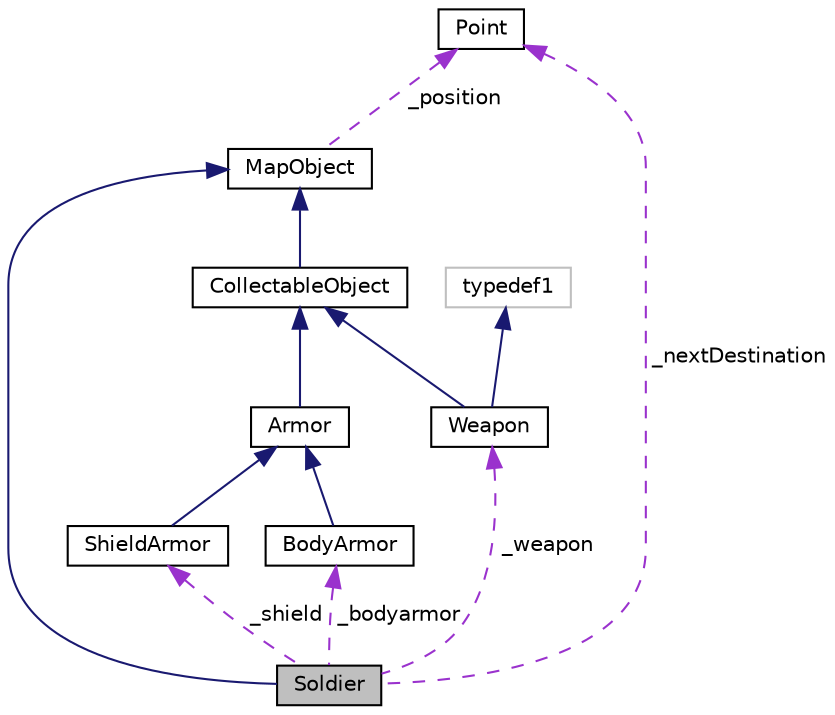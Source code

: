 digraph "Soldier"
{
  edge [fontname="Helvetica",fontsize="10",labelfontname="Helvetica",labelfontsize="10"];
  node [fontname="Helvetica",fontsize="10",shape=record];
  Node6 [label="Soldier",height=0.2,width=0.4,color="black", fillcolor="grey75", style="filled", fontcolor="black"];
  Node7 -> Node6 [dir="back",color="midnightblue",fontsize="10",style="solid",fontname="Helvetica"];
  Node7 [label="MapObject",height=0.2,width=0.4,color="black", fillcolor="white", style="filled",URL="$class_map_object.html"];
  Node8 -> Node7 [dir="back",color="darkorchid3",fontsize="10",style="dashed",label=" _position" ,fontname="Helvetica"];
  Node8 [label="Point",height=0.2,width=0.4,color="black", fillcolor="white", style="filled",URL="$class_point.html"];
  Node9 -> Node6 [dir="back",color="darkorchid3",fontsize="10",style="dashed",label=" _bodyarmor" ,fontname="Helvetica"];
  Node9 [label="BodyArmor",height=0.2,width=0.4,color="black", fillcolor="white", style="filled",URL="$class_body_armor.html"];
  Node10 -> Node9 [dir="back",color="midnightblue",fontsize="10",style="solid",fontname="Helvetica"];
  Node10 [label="Armor",height=0.2,width=0.4,color="black", fillcolor="white", style="filled",URL="$class_armor.html"];
  Node11 -> Node10 [dir="back",color="midnightblue",fontsize="10",style="solid",fontname="Helvetica"];
  Node11 [label="CollectableObject",height=0.2,width=0.4,color="black", fillcolor="white", style="filled",URL="$class_collectable_object.html"];
  Node7 -> Node11 [dir="back",color="midnightblue",fontsize="10",style="solid",fontname="Helvetica"];
  Node12 -> Node6 [dir="back",color="darkorchid3",fontsize="10",style="dashed",label=" _shield" ,fontname="Helvetica"];
  Node12 [label="ShieldArmor",height=0.2,width=0.4,color="black", fillcolor="white", style="filled",URL="$class_shield_armor.html"];
  Node10 -> Node12 [dir="back",color="midnightblue",fontsize="10",style="solid",fontname="Helvetica"];
  Node13 -> Node6 [dir="back",color="darkorchid3",fontsize="10",style="dashed",label=" _weapon" ,fontname="Helvetica"];
  Node13 [label="Weapon",height=0.2,width=0.4,color="black", fillcolor="white", style="filled",URL="$class_weapon.html"];
  Node11 -> Node13 [dir="back",color="midnightblue",fontsize="10",style="solid",fontname="Helvetica"];
  Node14 -> Node13 [dir="back",color="midnightblue",fontsize="10",style="solid",fontname="Helvetica"];
  Node14 [label="typedef1",height=0.2,width=0.4,color="grey75", fillcolor="white", style="filled"];
  Node8 -> Node6 [dir="back",color="darkorchid3",fontsize="10",style="dashed",label=" _nextDestination" ,fontname="Helvetica"];
}
